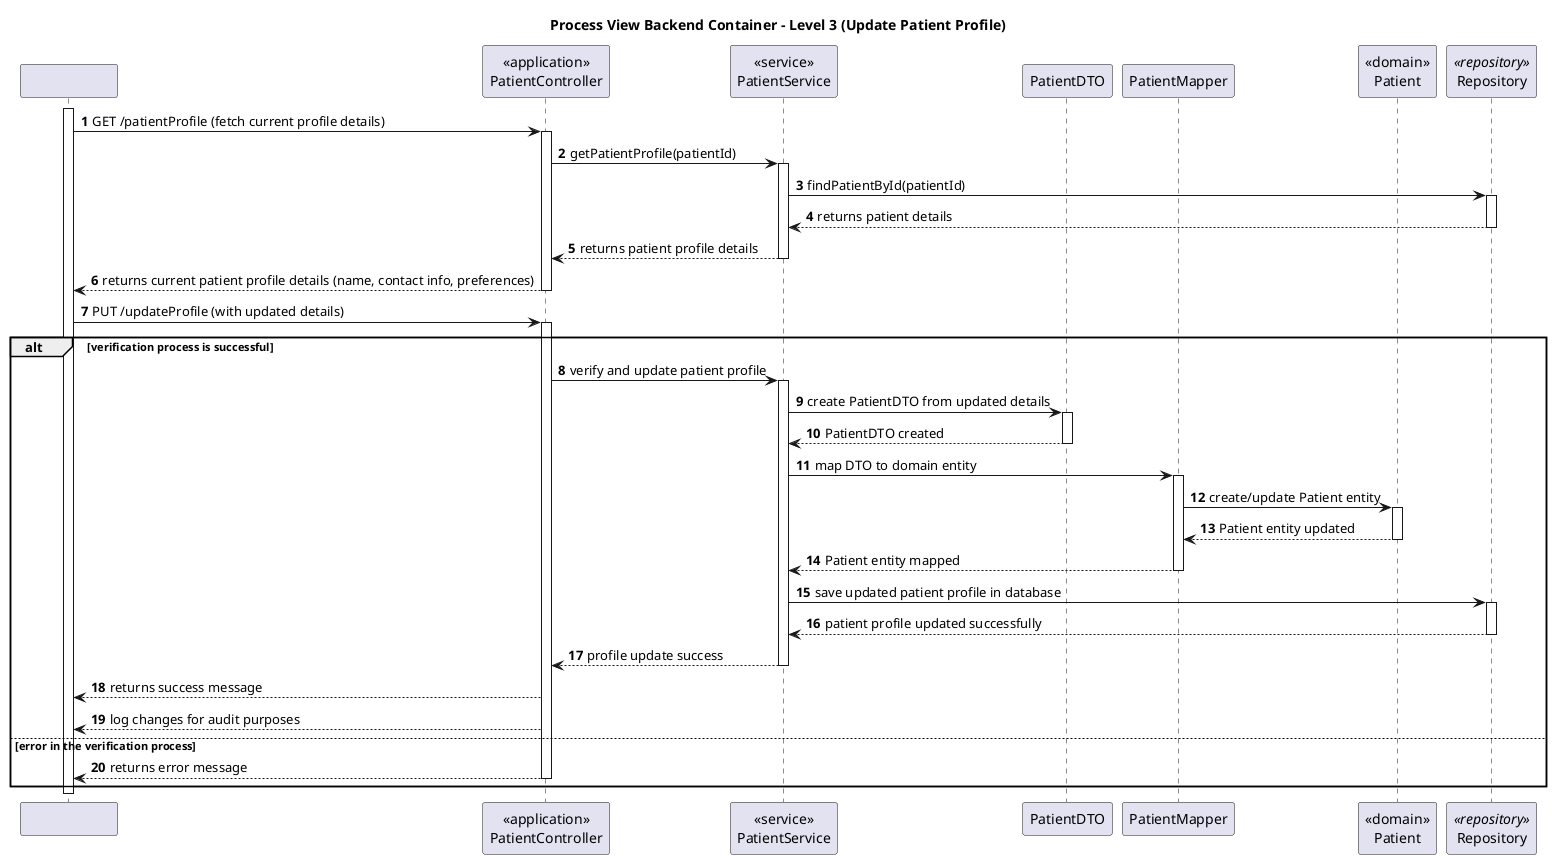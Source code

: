 ﻿@startuml
autonumber
participant "                       " as sys
participant "<<application>>\nPatientController" as ctrl
participant "<<service>>\nPatientService" as serv
participant "PatientDTO" as dto
participant "PatientMapper" as map
participant "<<domain>>\nPatient" as patient
participant "Repository" as repo <<repository>>

title Process View Backend Container - Level 3 (Update Patient Profile)

activate sys

sys -> ctrl : GET /patientProfile (fetch current profile details)
activate ctrl

ctrl -> serv : getPatientProfile(patientId)
activate serv

serv -> repo : findPatientById(patientId)
activate repo
repo --> serv : returns patient details
deactivate repo

serv --> ctrl : returns patient profile details
deactivate serv

ctrl --> sys : returns current patient profile details (name, contact info, preferences)
deactivate ctrl

sys -> ctrl : PUT /updateProfile (with updated details)
activate ctrl

alt verification process is successful
    ctrl -> serv : verify and update patient profile
    activate serv

    serv -> dto : create PatientDTO from updated details
    activate dto
    dto --> serv : PatientDTO created
    deactivate dto

    serv -> map : map DTO to domain entity
    activate map

    map -> patient : create/update Patient entity
    activate patient
    patient --> map : Patient entity updated
    deactivate patient

    map --> serv : Patient entity mapped
    deactivate map

    serv -> repo : save updated patient profile in database
    activate repo
    repo --> serv : patient profile updated successfully
    deactivate repo

    serv --> ctrl : profile update success
    deactivate serv

    ctrl --> sys : returns success message
    ctrl --> sys : log changes for audit purposes
else error in the verification process
    ctrl --> sys : returns error message
    deactivate ctrl
end

deactivate sys

@enduml
